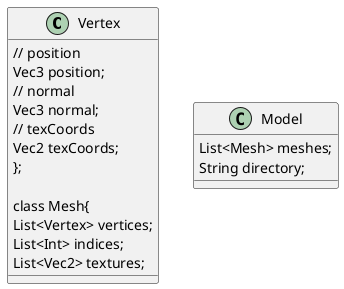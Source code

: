 @startuml

class Vertex {
    // position
    Vec3 position;
    // normal
    Vec3 normal;
    // texCoords
    Vec2 texCoords;
};

class Mesh{
     List<Vertex> vertices;
     List<Int> indices;
     List<Vec2> textures;
}

class Model{
    List<Mesh> meshes;
    String directory;
}

@enduml
